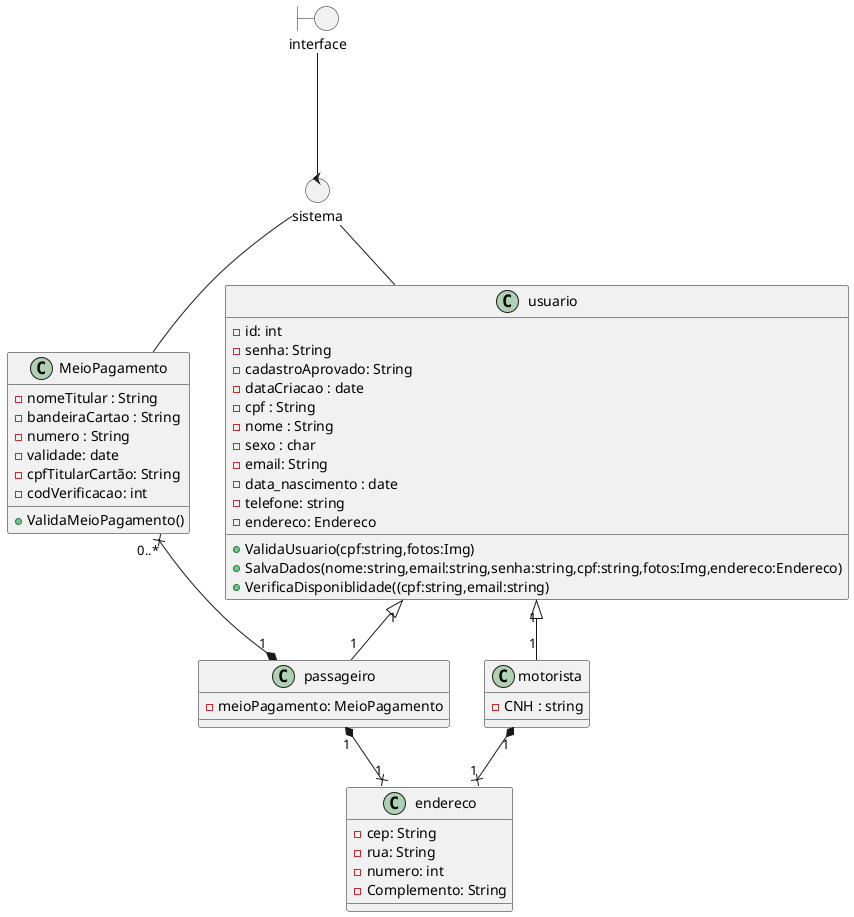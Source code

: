 @startuml
allowmixing

boundary interface

control sistema

class usuario {
- id: int
- senha: String 
- cadastroAprovado: String 
- dataCriacao : date
- cpf : String
- nome : String
- sexo : char
- email: String
- data_nascimento : date
- telefone: string
- endereco: Endereco
+ ValidaUsuario(cpf:string,fotos:Img)
+ SalvaDados(nome:string,email:string,senha:string,cpf:string,fotos:Img,endereco:Endereco)
+ VerificaDisponiblidade((cpf:string,email:string)
}

class motorista
{
- CNH : string
}

class passageiro 
{

- meioPagamento: MeioPagamento

}
class endereco
{
- cep: String
- rua: String
- numero: int
- Complemento: String
}

class MeioPagamento
{
- nomeTitular : String 
- bandeiraCartao : String
- numero : String
- validade: date
- cpfTitularCartão: String
- codVerificacao: int
+ ValidaMeioPagamento()
} 
interface --- sistema
passageiro "1" *-up-x "0..*" MeioPagamento
passageiro "1" *-down-x "1" endereco
motorista "1" *-down-x "1" endereco
usuario "1" <|-down- "1" motorista
usuario "1" <|-right- "1" passageiro
sistema -- usuario
sistema -- MeioPagamento

@enduml